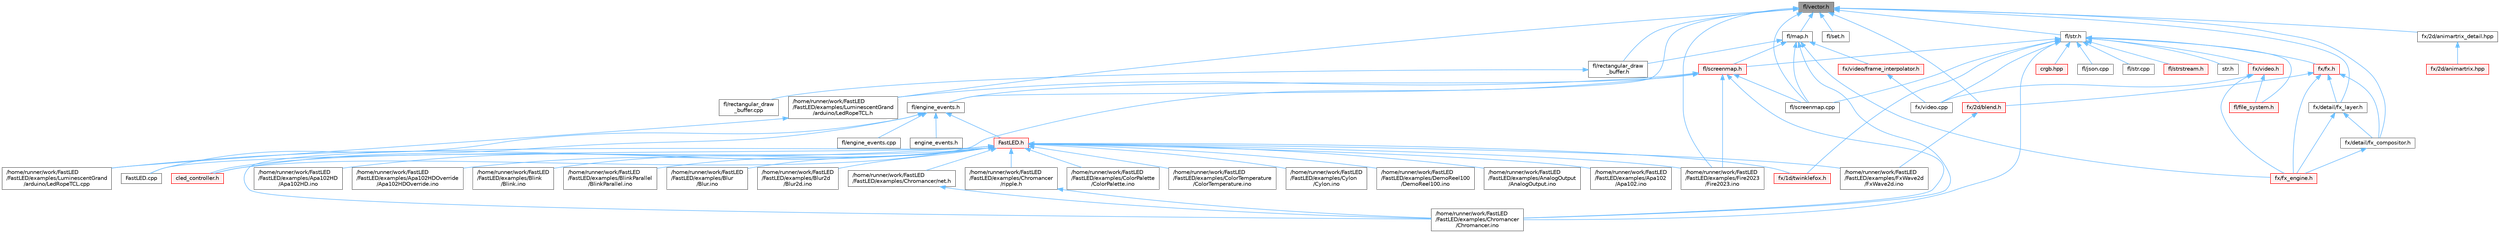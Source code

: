 digraph "fl/vector.h"
{
 // INTERACTIVE_SVG=YES
 // LATEX_PDF_SIZE
  bgcolor="transparent";
  edge [fontname=Helvetica,fontsize=10,labelfontname=Helvetica,labelfontsize=10];
  node [fontname=Helvetica,fontsize=10,shape=box,height=0.2,width=0.4];
  Node1 [id="Node000001",label="fl/vector.h",height=0.2,width=0.4,color="gray40", fillcolor="grey60", style="filled", fontcolor="black",tooltip=" "];
  Node1 -> Node2 [id="edge1_Node000001_Node000002",dir="back",color="steelblue1",style="solid",tooltip=" "];
  Node2 [id="Node000002",label="/home/runner/work/FastLED\l/FastLED/examples/Fire2023\l/Fire2023.ino",height=0.2,width=0.4,color="grey40", fillcolor="white", style="filled",URL="$d8/d2c/_fire2023_8ino.html",tooltip=" "];
  Node1 -> Node3 [id="edge2_Node000001_Node000003",dir="back",color="steelblue1",style="solid",tooltip=" "];
  Node3 [id="Node000003",label="/home/runner/work/FastLED\l/FastLED/examples/LuminescentGrand\l/arduino/LedRopeTCL.h",height=0.2,width=0.4,color="grey40", fillcolor="white", style="filled",URL="$d9/d7e/_led_rope_t_c_l_8h.html",tooltip=" "];
  Node3 -> Node4 [id="edge3_Node000003_Node000004",dir="back",color="steelblue1",style="solid",tooltip=" "];
  Node4 [id="Node000004",label="/home/runner/work/FastLED\l/FastLED/examples/LuminescentGrand\l/arduino/LedRopeTCL.cpp",height=0.2,width=0.4,color="grey40", fillcolor="white", style="filled",URL="$d6/dc9/_led_rope_t_c_l_8cpp.html",tooltip=" "];
  Node1 -> Node5 [id="edge4_Node000001_Node000005",dir="back",color="steelblue1",style="solid",tooltip=" "];
  Node5 [id="Node000005",label="fl/engine_events.h",height=0.2,width=0.4,color="grey40", fillcolor="white", style="filled",URL="$dc/dd9/fl_2engine__events_8h.html",tooltip=" "];
  Node5 -> Node6 [id="edge5_Node000005_Node000006",dir="back",color="steelblue1",style="solid",tooltip=" "];
  Node6 [id="Node000006",label="FastLED.cpp",height=0.2,width=0.4,color="grey40", fillcolor="white", style="filled",URL="$d6/dda/_fast_l_e_d_8cpp.html",tooltip="Central source file for FastLED, implements the CFastLED class/object."];
  Node5 -> Node7 [id="edge6_Node000005_Node000007",dir="back",color="steelblue1",style="solid",tooltip=" "];
  Node7 [id="Node000007",label="FastLED.h",height=0.2,width=0.4,color="red", fillcolor="#FFF0F0", style="filled",URL="$db/d97/_fast_l_e_d_8h.html",tooltip="central include file for FastLED, defines the CFastLED class/object"];
  Node7 -> Node8 [id="edge7_Node000007_Node000008",dir="back",color="steelblue1",style="solid",tooltip=" "];
  Node8 [id="Node000008",label="/home/runner/work/FastLED\l/FastLED/examples/AnalogOutput\l/AnalogOutput.ino",height=0.2,width=0.4,color="grey40", fillcolor="white", style="filled",URL="$d5/d17/_analog_output_8ino.html",tooltip="Demonstrates how to use FastLED color functions even without a \"pixel-addressible\" smart LED strip."];
  Node7 -> Node9 [id="edge8_Node000007_Node000009",dir="back",color="steelblue1",style="solid",tooltip=" "];
  Node9 [id="Node000009",label="/home/runner/work/FastLED\l/FastLED/examples/Apa102\l/Apa102.ino",height=0.2,width=0.4,color="grey40", fillcolor="white", style="filled",URL="$dd/d0f/_apa102_8ino.html",tooltip=" "];
  Node7 -> Node10 [id="edge9_Node000007_Node000010",dir="back",color="steelblue1",style="solid",tooltip=" "];
  Node10 [id="Node000010",label="/home/runner/work/FastLED\l/FastLED/examples/Apa102HD\l/Apa102HD.ino",height=0.2,width=0.4,color="grey40", fillcolor="white", style="filled",URL="$d1/d75/_apa102_h_d_8ino.html",tooltip="Example showing how to use the APA102HD gamma correction."];
  Node7 -> Node11 [id="edge10_Node000007_Node000011",dir="back",color="steelblue1",style="solid",tooltip=" "];
  Node11 [id="Node000011",label="/home/runner/work/FastLED\l/FastLED/examples/Apa102HDOverride\l/Apa102HDOverride.ino",height=0.2,width=0.4,color="grey40", fillcolor="white", style="filled",URL="$d3/d6e/_apa102_h_d_override_8ino.html",tooltip=" "];
  Node7 -> Node12 [id="edge11_Node000007_Node000012",dir="back",color="steelblue1",style="solid",tooltip=" "];
  Node12 [id="Node000012",label="/home/runner/work/FastLED\l/FastLED/examples/Blink\l/Blink.ino",height=0.2,width=0.4,color="grey40", fillcolor="white", style="filled",URL="$d0/dc3/_blink_8ino.html",tooltip="Blink the first LED of an LED strip."];
  Node7 -> Node13 [id="edge12_Node000007_Node000013",dir="back",color="steelblue1",style="solid",tooltip=" "];
  Node13 [id="Node000013",label="/home/runner/work/FastLED\l/FastLED/examples/BlinkParallel\l/BlinkParallel.ino",height=0.2,width=0.4,color="grey40", fillcolor="white", style="filled",URL="$d5/d4d/_blink_parallel_8ino.html",tooltip="Shows parallel usage of WS2812 strips."];
  Node7 -> Node14 [id="edge13_Node000007_Node000014",dir="back",color="steelblue1",style="solid",tooltip=" "];
  Node14 [id="Node000014",label="/home/runner/work/FastLED\l/FastLED/examples/Blur\l/Blur.ino",height=0.2,width=0.4,color="grey40", fillcolor="white", style="filled",URL="$d4/d0c/_blur_8ino.html",tooltip=" "];
  Node7 -> Node15 [id="edge14_Node000007_Node000015",dir="back",color="steelblue1",style="solid",tooltip=" "];
  Node15 [id="Node000015",label="/home/runner/work/FastLED\l/FastLED/examples/Blur2d\l/Blur2d.ino",height=0.2,width=0.4,color="grey40", fillcolor="white", style="filled",URL="$df/d42/_blur2d_8ino.html",tooltip=" "];
  Node7 -> Node16 [id="edge15_Node000007_Node000016",dir="back",color="steelblue1",style="solid",tooltip=" "];
  Node16 [id="Node000016",label="/home/runner/work/FastLED\l/FastLED/examples/Chromancer\l/Chromancer.ino",height=0.2,width=0.4,color="grey40", fillcolor="white", style="filled",URL="$d1/ddb/_chromancer_8ino.html",tooltip=" "];
  Node7 -> Node17 [id="edge16_Node000007_Node000017",dir="back",color="steelblue1",style="solid",tooltip=" "];
  Node17 [id="Node000017",label="/home/runner/work/FastLED\l/FastLED/examples/Chromancer/net.h",height=0.2,width=0.4,color="grey40", fillcolor="white", style="filled",URL="$d7/d97/net_8h.html",tooltip=" "];
  Node17 -> Node16 [id="edge17_Node000017_Node000016",dir="back",color="steelblue1",style="solid",tooltip=" "];
  Node7 -> Node18 [id="edge18_Node000007_Node000018",dir="back",color="steelblue1",style="solid",tooltip=" "];
  Node18 [id="Node000018",label="/home/runner/work/FastLED\l/FastLED/examples/Chromancer\l/ripple.h",height=0.2,width=0.4,color="grey40", fillcolor="white", style="filled",URL="$de/de3/ripple_8h.html",tooltip=" "];
  Node18 -> Node16 [id="edge19_Node000018_Node000016",dir="back",color="steelblue1",style="solid",tooltip=" "];
  Node7 -> Node19 [id="edge20_Node000007_Node000019",dir="back",color="steelblue1",style="solid",tooltip=" "];
  Node19 [id="Node000019",label="/home/runner/work/FastLED\l/FastLED/examples/ColorPalette\l/ColorPalette.ino",height=0.2,width=0.4,color="grey40", fillcolor="white", style="filled",URL="$d1/dc5/_color_palette_8ino.html",tooltip="Demonstrates how to use Color Palettes."];
  Node7 -> Node20 [id="edge21_Node000007_Node000020",dir="back",color="steelblue1",style="solid",tooltip=" "];
  Node20 [id="Node000020",label="/home/runner/work/FastLED\l/FastLED/examples/ColorTemperature\l/ColorTemperature.ino",height=0.2,width=0.4,color="grey40", fillcolor="white", style="filled",URL="$d7/d22/_color_temperature_8ino.html",tooltip="Demonstrates how to use ColorTemperature based color correction."];
  Node7 -> Node21 [id="edge22_Node000007_Node000021",dir="back",color="steelblue1",style="solid",tooltip=" "];
  Node21 [id="Node000021",label="/home/runner/work/FastLED\l/FastLED/examples/Cylon\l/Cylon.ino",height=0.2,width=0.4,color="grey40", fillcolor="white", style="filled",URL="$d8/d97/_cylon_8ino.html",tooltip="An animation that moves a single LED back and forth (Larson Scanner effect)"];
  Node7 -> Node22 [id="edge23_Node000007_Node000022",dir="back",color="steelblue1",style="solid",tooltip=" "];
  Node22 [id="Node000022",label="/home/runner/work/FastLED\l/FastLED/examples/DemoReel100\l/DemoReel100.ino",height=0.2,width=0.4,color="grey40", fillcolor="white", style="filled",URL="$d5/d25/_demo_reel100_8ino.html",tooltip="FastLED \"100 lines of code\" demo reel, showing off some effects."];
  Node7 -> Node2 [id="edge24_Node000007_Node000002",dir="back",color="steelblue1",style="solid",tooltip=" "];
  Node7 -> Node41 [id="edge25_Node000007_Node000041",dir="back",color="steelblue1",style="solid",tooltip=" "];
  Node41 [id="Node000041",label="/home/runner/work/FastLED\l/FastLED/examples/FxWave2d\l/FxWave2d.ino",height=0.2,width=0.4,color="grey40", fillcolor="white", style="filled",URL="$dd/d10/_fx_wave2d_8ino.html",tooltip=" "];
  Node7 -> Node4 [id="edge26_Node000007_Node000004",dir="back",color="steelblue1",style="solid",tooltip=" "];
  Node7 -> Node6 [id="edge27_Node000007_Node000006",dir="back",color="steelblue1",style="solid",tooltip=" "];
  Node7 -> Node73 [id="edge28_Node000007_Node000073",dir="back",color="steelblue1",style="solid",tooltip=" "];
  Node73 [id="Node000073",label="cled_controller.h",height=0.2,width=0.4,color="red", fillcolor="#FFF0F0", style="filled",URL="$db/d6d/cled__controller_8h.html",tooltip="base definitions used by led controllers for writing out led data"];
  Node7 -> Node101 [id="edge29_Node000007_Node000101",dir="back",color="steelblue1",style="solid",tooltip=" "];
  Node101 [id="Node000101",label="fx/1d/twinklefox.h",height=0.2,width=0.4,color="red", fillcolor="#FFF0F0", style="filled",URL="$d1/df6/twinklefox_8h.html",tooltip=" "];
  Node5 -> Node73 [id="edge30_Node000005_Node000073",dir="back",color="steelblue1",style="solid",tooltip=" "];
  Node5 -> Node125 [id="edge31_Node000005_Node000125",dir="back",color="steelblue1",style="solid",tooltip=" "];
  Node125 [id="Node000125",label="engine_events.h",height=0.2,width=0.4,color="grey40", fillcolor="white", style="filled",URL="$db/dc0/engine__events_8h.html",tooltip=" "];
  Node5 -> Node126 [id="edge32_Node000005_Node000126",dir="back",color="steelblue1",style="solid",tooltip=" "];
  Node126 [id="Node000126",label="fl/engine_events.cpp",height=0.2,width=0.4,color="grey40", fillcolor="white", style="filled",URL="$d5/d7d/engine__events_8cpp.html",tooltip=" "];
  Node1 -> Node127 [id="edge33_Node000001_Node000127",dir="back",color="steelblue1",style="solid",tooltip=" "];
  Node127 [id="Node000127",label="fl/map.h",height=0.2,width=0.4,color="grey40", fillcolor="white", style="filled",URL="$dc/db7/map_8h.html",tooltip=" "];
  Node127 -> Node16 [id="edge34_Node000127_Node000016",dir="back",color="steelblue1",style="solid",tooltip=" "];
  Node127 -> Node128 [id="edge35_Node000127_Node000128",dir="back",color="steelblue1",style="solid",tooltip=" "];
  Node128 [id="Node000128",label="fl/rectangular_draw\l_buffer.h",height=0.2,width=0.4,color="grey40", fillcolor="white", style="filled",URL="$d9/df3/rectangular__draw__buffer_8h.html",tooltip=" "];
  Node128 -> Node129 [id="edge36_Node000128_Node000129",dir="back",color="steelblue1",style="solid",tooltip=" "];
  Node129 [id="Node000129",label="fl/rectangular_draw\l_buffer.cpp",height=0.2,width=0.4,color="grey40", fillcolor="white", style="filled",URL="$d3/d8d/rectangular__draw__buffer_8cpp.html",tooltip=" "];
  Node127 -> Node130 [id="edge37_Node000127_Node000130",dir="back",color="steelblue1",style="solid",tooltip=" "];
  Node130 [id="Node000130",label="fl/screenmap.cpp",height=0.2,width=0.4,color="grey40", fillcolor="white", style="filled",URL="$d9/d6f/screenmap_8cpp.html",tooltip=" "];
  Node127 -> Node131 [id="edge38_Node000127_Node000131",dir="back",color="steelblue1",style="solid",tooltip=" "];
  Node131 [id="Node000131",label="fl/screenmap.h",height=0.2,width=0.4,color="red", fillcolor="#FFF0F0", style="filled",URL="$d7/d0d/fl_2screenmap_8h.html",tooltip=" "];
  Node131 -> Node16 [id="edge39_Node000131_Node000016",dir="back",color="steelblue1",style="solid",tooltip=" "];
  Node131 -> Node2 [id="edge40_Node000131_Node000002",dir="back",color="steelblue1",style="solid",tooltip=" "];
  Node131 -> Node3 [id="edge41_Node000131_Node000003",dir="back",color="steelblue1",style="solid",tooltip=" "];
  Node131 -> Node73 [id="edge42_Node000131_Node000073",dir="back",color="steelblue1",style="solid",tooltip=" "];
  Node131 -> Node5 [id="edge43_Node000131_Node000005",dir="back",color="steelblue1",style="solid",tooltip=" "];
  Node131 -> Node130 [id="edge44_Node000131_Node000130",dir="back",color="steelblue1",style="solid",tooltip=" "];
  Node127 -> Node135 [id="edge45_Node000127_Node000135",dir="back",color="steelblue1",style="solid",tooltip=" "];
  Node135 [id="Node000135",label="fx/fx_engine.h",height=0.2,width=0.4,color="red", fillcolor="#FFF0F0", style="filled",URL="$d9/d3c/fx__engine_8h.html",tooltip=" "];
  Node127 -> Node137 [id="edge46_Node000127_Node000137",dir="back",color="steelblue1",style="solid",tooltip=" "];
  Node137 [id="Node000137",label="fx/video/frame_interpolator.h",height=0.2,width=0.4,color="red", fillcolor="#FFF0F0", style="filled",URL="$d3/dda/frame__interpolator_8h.html",tooltip=" "];
  Node137 -> Node138 [id="edge47_Node000137_Node000138",dir="back",color="steelblue1",style="solid",tooltip=" "];
  Node138 [id="Node000138",label="fx/video.cpp",height=0.2,width=0.4,color="grey40", fillcolor="white", style="filled",URL="$d0/d05/video_8cpp.html",tooltip=" "];
  Node1 -> Node128 [id="edge48_Node000001_Node000128",dir="back",color="steelblue1",style="solid",tooltip=" "];
  Node1 -> Node130 [id="edge49_Node000001_Node000130",dir="back",color="steelblue1",style="solid",tooltip=" "];
  Node1 -> Node142 [id="edge50_Node000001_Node000142",dir="back",color="steelblue1",style="solid",tooltip=" "];
  Node142 [id="Node000142",label="fl/set.h",height=0.2,width=0.4,color="grey40", fillcolor="white", style="filled",URL="$d4/d13/set_8h.html",tooltip=" "];
  Node1 -> Node143 [id="edge51_Node000001_Node000143",dir="back",color="steelblue1",style="solid",tooltip=" "];
  Node143 [id="Node000143",label="fl/str.h",height=0.2,width=0.4,color="grey40", fillcolor="white", style="filled",URL="$dc/d0e/fl_2str_8h.html",tooltip=" "];
  Node143 -> Node16 [id="edge52_Node000143_Node000016",dir="back",color="steelblue1",style="solid",tooltip=" "];
  Node143 -> Node113 [id="edge53_Node000143_Node000113",dir="back",color="steelblue1",style="solid",tooltip=" "];
  Node113 [id="Node000113",label="crgb.hpp",height=0.2,width=0.4,color="red", fillcolor="#FFF0F0", style="filled",URL="$d0/d4b/crgb_8hpp.html",tooltip="Defines utility functions for the red, green, and blue (RGB) pixel struct."];
  Node143 -> Node144 [id="edge54_Node000143_Node000144",dir="back",color="steelblue1",style="solid",tooltip=" "];
  Node144 [id="Node000144",label="fl/file_system.h",height=0.2,width=0.4,color="red", fillcolor="#FFF0F0", style="filled",URL="$d9/d28/fl_2file__system_8h.html",tooltip=" "];
  Node143 -> Node148 [id="edge55_Node000143_Node000148",dir="back",color="steelblue1",style="solid",tooltip=" "];
  Node148 [id="Node000148",label="fl/json.cpp",height=0.2,width=0.4,color="grey40", fillcolor="white", style="filled",URL="$dd/d55/json_8cpp.html",tooltip=" "];
  Node143 -> Node130 [id="edge56_Node000143_Node000130",dir="back",color="steelblue1",style="solid",tooltip=" "];
  Node143 -> Node131 [id="edge57_Node000143_Node000131",dir="back",color="steelblue1",style="solid",tooltip=" "];
  Node143 -> Node149 [id="edge58_Node000143_Node000149",dir="back",color="steelblue1",style="solid",tooltip=" "];
  Node149 [id="Node000149",label="fl/str.cpp",height=0.2,width=0.4,color="grey40", fillcolor="white", style="filled",URL="$d1/d1f/str_8cpp.html",tooltip=" "];
  Node143 -> Node150 [id="edge59_Node000143_Node000150",dir="back",color="steelblue1",style="solid",tooltip=" "];
  Node150 [id="Node000150",label="fl/strstream.h",height=0.2,width=0.4,color="red", fillcolor="#FFF0F0", style="filled",URL="$d8/d00/strstream_8h.html",tooltip=" "];
  Node143 -> Node101 [id="edge60_Node000143_Node000101",dir="back",color="steelblue1",style="solid",tooltip=" "];
  Node143 -> Node168 [id="edge61_Node000143_Node000168",dir="back",color="steelblue1",style="solid",tooltip=" "];
  Node168 [id="Node000168",label="fx/fx.h",height=0.2,width=0.4,color="red", fillcolor="#FFF0F0", style="filled",URL="$d2/d0c/fx_8h.html",tooltip=" "];
  Node168 -> Node162 [id="edge62_Node000168_Node000162",dir="back",color="steelblue1",style="solid",tooltip=" "];
  Node162 [id="Node000162",label="fx/2d/blend.h",height=0.2,width=0.4,color="red", fillcolor="#FFF0F0", style="filled",URL="$d8/d4e/blend_8h.html",tooltip=" "];
  Node162 -> Node41 [id="edge63_Node000162_Node000041",dir="back",color="steelblue1",style="solid",tooltip=" "];
  Node168 -> Node164 [id="edge64_Node000168_Node000164",dir="back",color="steelblue1",style="solid",tooltip=" "];
  Node164 [id="Node000164",label="fx/detail/fx_compositor.h",height=0.2,width=0.4,color="grey40", fillcolor="white", style="filled",URL="$d5/d6b/fx__compositor_8h.html",tooltip=" "];
  Node164 -> Node135 [id="edge65_Node000164_Node000135",dir="back",color="steelblue1",style="solid",tooltip=" "];
  Node168 -> Node163 [id="edge66_Node000168_Node000163",dir="back",color="steelblue1",style="solid",tooltip=" "];
  Node163 [id="Node000163",label="fx/detail/fx_layer.h",height=0.2,width=0.4,color="grey40", fillcolor="white", style="filled",URL="$d7/d2f/fx__layer_8h.html",tooltip=" "];
  Node163 -> Node164 [id="edge67_Node000163_Node000164",dir="back",color="steelblue1",style="solid",tooltip=" "];
  Node163 -> Node135 [id="edge68_Node000163_Node000135",dir="back",color="steelblue1",style="solid",tooltip=" "];
  Node168 -> Node135 [id="edge69_Node000168_Node000135",dir="back",color="steelblue1",style="solid",tooltip=" "];
  Node143 -> Node138 [id="edge70_Node000143_Node000138",dir="back",color="steelblue1",style="solid",tooltip=" "];
  Node143 -> Node170 [id="edge71_Node000143_Node000170",dir="back",color="steelblue1",style="solid",tooltip=" "];
  Node170 [id="Node000170",label="fx/video.h",height=0.2,width=0.4,color="red", fillcolor="#FFF0F0", style="filled",URL="$dd/d78/video_8h.html",tooltip=" "];
  Node170 -> Node144 [id="edge72_Node000170_Node000144",dir="back",color="steelblue1",style="solid",tooltip=" "];
  Node170 -> Node135 [id="edge73_Node000170_Node000135",dir="back",color="steelblue1",style="solid",tooltip=" "];
  Node170 -> Node138 [id="edge74_Node000170_Node000138",dir="back",color="steelblue1",style="solid",tooltip=" "];
  Node143 -> Node173 [id="edge75_Node000143_Node000173",dir="back",color="steelblue1",style="solid",tooltip=" "];
  Node173 [id="Node000173",label="str.h",height=0.2,width=0.4,color="grey40", fillcolor="white", style="filled",URL="$d1/d93/str_8h.html",tooltip=" "];
  Node1 -> Node174 [id="edge76_Node000001_Node000174",dir="back",color="steelblue1",style="solid",tooltip=" "];
  Node174 [id="Node000174",label="fx/2d/animartrix_detail.hpp",height=0.2,width=0.4,color="grey40", fillcolor="white", style="filled",URL="$d3/d3b/animartrix__detail_8hpp.html",tooltip=" "];
  Node174 -> Node167 [id="edge77_Node000174_Node000167",dir="back",color="steelblue1",style="solid",tooltip=" "];
  Node167 [id="Node000167",label="fx/2d/animartrix.hpp",height=0.2,width=0.4,color="red", fillcolor="#FFF0F0", style="filled",URL="$d3/dc3/animartrix_8hpp.html",tooltip=" "];
  Node1 -> Node162 [id="edge78_Node000001_Node000162",dir="back",color="steelblue1",style="solid",tooltip=" "];
  Node1 -> Node164 [id="edge79_Node000001_Node000164",dir="back",color="steelblue1",style="solid",tooltip=" "];
  Node1 -> Node163 [id="edge80_Node000001_Node000163",dir="back",color="steelblue1",style="solid",tooltip=" "];
}
